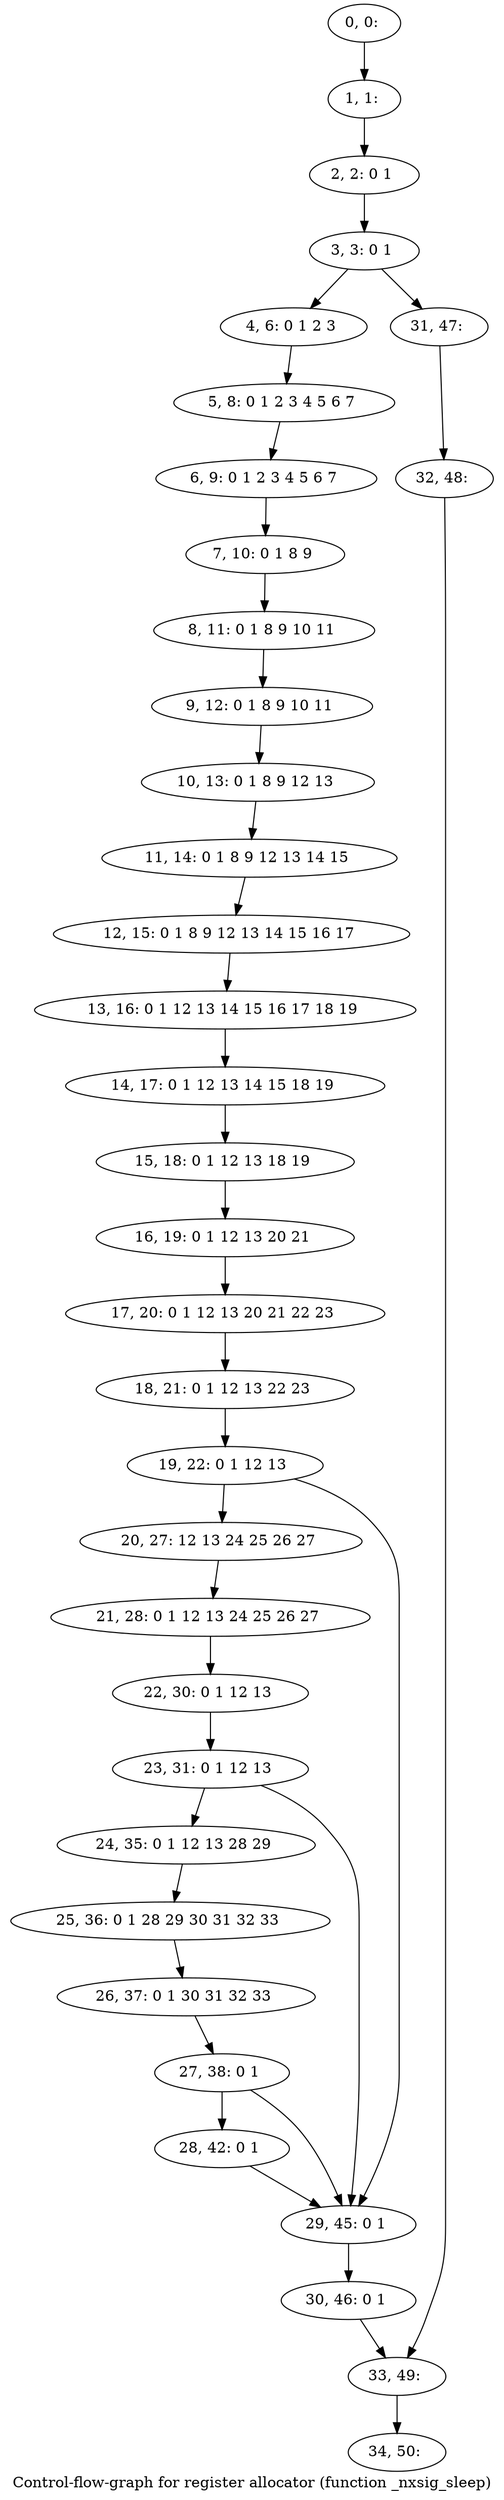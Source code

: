 digraph G {
graph [label="Control-flow-graph for register allocator (function _nxsig_sleep)"]
0[label="0, 0: "];
1[label="1, 1: "];
2[label="2, 2: 0 1 "];
3[label="3, 3: 0 1 "];
4[label="4, 6: 0 1 2 3 "];
5[label="5, 8: 0 1 2 3 4 5 6 7 "];
6[label="6, 9: 0 1 2 3 4 5 6 7 "];
7[label="7, 10: 0 1 8 9 "];
8[label="8, 11: 0 1 8 9 10 11 "];
9[label="9, 12: 0 1 8 9 10 11 "];
10[label="10, 13: 0 1 8 9 12 13 "];
11[label="11, 14: 0 1 8 9 12 13 14 15 "];
12[label="12, 15: 0 1 8 9 12 13 14 15 16 17 "];
13[label="13, 16: 0 1 12 13 14 15 16 17 18 19 "];
14[label="14, 17: 0 1 12 13 14 15 18 19 "];
15[label="15, 18: 0 1 12 13 18 19 "];
16[label="16, 19: 0 1 12 13 20 21 "];
17[label="17, 20: 0 1 12 13 20 21 22 23 "];
18[label="18, 21: 0 1 12 13 22 23 "];
19[label="19, 22: 0 1 12 13 "];
20[label="20, 27: 12 13 24 25 26 27 "];
21[label="21, 28: 0 1 12 13 24 25 26 27 "];
22[label="22, 30: 0 1 12 13 "];
23[label="23, 31: 0 1 12 13 "];
24[label="24, 35: 0 1 12 13 28 29 "];
25[label="25, 36: 0 1 28 29 30 31 32 33 "];
26[label="26, 37: 0 1 30 31 32 33 "];
27[label="27, 38: 0 1 "];
28[label="28, 42: 0 1 "];
29[label="29, 45: 0 1 "];
30[label="30, 46: 0 1 "];
31[label="31, 47: "];
32[label="32, 48: "];
33[label="33, 49: "];
34[label="34, 50: "];
0->1 ;
1->2 ;
2->3 ;
3->4 ;
3->31 ;
4->5 ;
5->6 ;
6->7 ;
7->8 ;
8->9 ;
9->10 ;
10->11 ;
11->12 ;
12->13 ;
13->14 ;
14->15 ;
15->16 ;
16->17 ;
17->18 ;
18->19 ;
19->20 ;
19->29 ;
20->21 ;
21->22 ;
22->23 ;
23->24 ;
23->29 ;
24->25 ;
25->26 ;
26->27 ;
27->28 ;
27->29 ;
28->29 ;
29->30 ;
30->33 ;
31->32 ;
32->33 ;
33->34 ;
}
